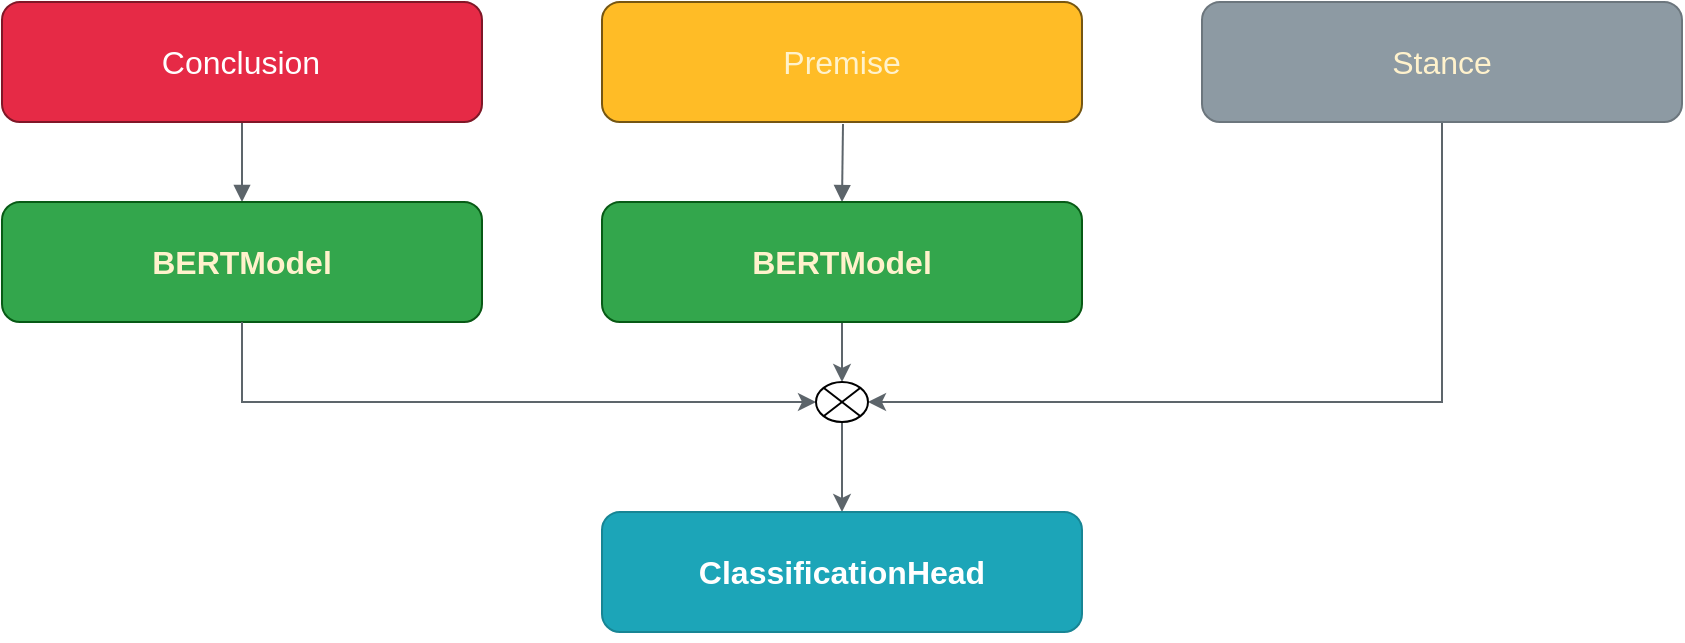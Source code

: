 <mxfile version="24.5.5" type="device">
  <diagram name="Page-1" id="mjmHAa35sXtPbU8m5dbU">
    <mxGraphModel dx="890" dy="476" grid="1" gridSize="10" guides="1" tooltips="1" connect="1" arrows="1" fold="1" page="1" pageScale="1" pageWidth="827" pageHeight="1169" math="0" shadow="0">
      <root>
        <mxCell id="0" />
        <mxCell id="1" parent="0" />
        <mxCell id="movXbXJbzVwTi7-d2fII-9" value="" style="curved=1;startArrow=none;endArrow=block;exitX=0.5;exitY=1;rounded=0;strokeColor=#5D656B;entryX=0.5;entryY=0;entryDx=0;entryDy=0;" edge="1" parent="1" target="movXbXJbzVwTi7-d2fII-84">
          <mxGeometry relative="1" as="geometry">
            <Array as="points" />
            <mxPoint x="160" y="180" as="sourcePoint" />
            <mxPoint x="159" y="210" as="targetPoint" />
          </mxGeometry>
        </mxCell>
        <mxCell id="movXbXJbzVwTi7-d2fII-61" value="" style="rounded=1;whiteSpace=wrap;html=1;fillColor=#E62A46;gradientColor=none;strokeColor=#801727;gradientDirection=north;" vertex="1" parent="1">
          <mxGeometry x="40" y="120" width="240" height="60" as="geometry" />
        </mxCell>
        <mxCell id="movXbXJbzVwTi7-d2fII-71" value="&lt;h6&gt;&lt;font style=&quot;font-weight: normal; font-size: 16px;&quot; color=&quot;#ffffff&quot;&gt;Conclusion&lt;/font&gt;&lt;/h6&gt;" style="text;strokeColor=none;align=center;fillColor=none;html=1;verticalAlign=middle;whiteSpace=wrap;rounded=0;" vertex="1" parent="1">
          <mxGeometry x="104.38" y="135" width="111.25" height="30" as="geometry" />
        </mxCell>
        <mxCell id="movXbXJbzVwTi7-d2fII-75" value="" style="curved=1;startArrow=none;endArrow=block;exitX=0.5;exitY=1;rounded=0;strokeColor=#5D656B;entryX=0.5;entryY=0;entryDx=0;entryDy=0;" edge="1" parent="1" target="movXbXJbzVwTi7-d2fII-86">
          <mxGeometry relative="1" as="geometry">
            <Array as="points" />
            <mxPoint x="460.5" y="181" as="sourcePoint" />
            <mxPoint x="459" y="210" as="targetPoint" />
          </mxGeometry>
        </mxCell>
        <mxCell id="movXbXJbzVwTi7-d2fII-98" value="" style="edgeStyle=orthogonalEdgeStyle;rounded=0;orthogonalLoop=1;jettySize=auto;html=1;fontColor=#5D656B;strokeColor=#5D656B;" edge="1" parent="1" source="movXbXJbzVwTi7-d2fII-91" target="movXbXJbzVwTi7-d2fII-78">
          <mxGeometry relative="1" as="geometry" />
        </mxCell>
        <mxCell id="movXbXJbzVwTi7-d2fII-78" value="" style="rounded=1;whiteSpace=wrap;html=1;fillColor=#1CA5B8;gradientColor=none;strokeColor=#178594;gradientDirection=north;" vertex="1" parent="1">
          <mxGeometry x="340" y="375" width="240" height="60" as="geometry" />
        </mxCell>
        <mxCell id="movXbXJbzVwTi7-d2fII-80" value="&lt;h6&gt;&lt;font style=&quot;font-size: 16px;&quot; color=&quot;#ffffff&quot;&gt;ClassificationHead&lt;/font&gt;&lt;/h6&gt;" style="text;strokeColor=none;align=center;fillColor=none;html=1;verticalAlign=middle;whiteSpace=wrap;rounded=0;fontSize=16;" vertex="1" parent="1">
          <mxGeometry x="385" y="390" width="150" height="30" as="geometry" />
        </mxCell>
        <mxCell id="movXbXJbzVwTi7-d2fII-82" value="" style="rounded=1;whiteSpace=wrap;html=1;fillColor=#FFBC26;gradientColor=none;strokeColor=#755612;gradientDirection=north;" vertex="1" parent="1">
          <mxGeometry x="340" y="120" width="240" height="60" as="geometry" />
        </mxCell>
        <mxCell id="movXbXJbzVwTi7-d2fII-84" value="" style="rounded=1;whiteSpace=wrap;html=1;fillColor=#33A64C;gradientColor=none;strokeColor=#075A15;gradientDirection=north;" vertex="1" parent="1">
          <mxGeometry x="40" y="220" width="240" height="60" as="geometry" />
        </mxCell>
        <mxCell id="movXbXJbzVwTi7-d2fII-103" value="" style="edgeStyle=orthogonalEdgeStyle;rounded=0;orthogonalLoop=1;jettySize=auto;html=1;strokeColor=#5D656B;" edge="1" parent="1" source="movXbXJbzVwTi7-d2fII-86" target="movXbXJbzVwTi7-d2fII-91">
          <mxGeometry relative="1" as="geometry" />
        </mxCell>
        <mxCell id="movXbXJbzVwTi7-d2fII-86" value="" style="rounded=1;whiteSpace=wrap;html=1;fillColor=#33A64C;gradientColor=none;strokeColor=#075A15;gradientDirection=north;" vertex="1" parent="1">
          <mxGeometry x="340" y="220" width="240" height="60" as="geometry" />
        </mxCell>
        <mxCell id="movXbXJbzVwTi7-d2fII-87" value="&lt;h6&gt;&lt;font style=&quot;font-size: 16px; font-weight: normal;&quot; color=&quot;#fff2cc&quot;&gt;Premise&lt;/font&gt;&lt;/h6&gt;" style="text;strokeColor=none;align=center;fillColor=none;html=1;verticalAlign=middle;whiteSpace=wrap;rounded=0;" vertex="1" parent="1">
          <mxGeometry x="395" y="135" width="130" height="30" as="geometry" />
        </mxCell>
        <mxCell id="movXbXJbzVwTi7-d2fII-89" value="&lt;h6&gt;&lt;font style=&quot;font-size: 16px;&quot; color=&quot;#fff2cc&quot;&gt;BERTModel&lt;/font&gt;&lt;/h6&gt;" style="text;strokeColor=none;align=center;fillColor=none;html=1;verticalAlign=middle;whiteSpace=wrap;rounded=0;" vertex="1" parent="1">
          <mxGeometry x="95" y="235" width="130" height="30" as="geometry" />
        </mxCell>
        <mxCell id="movXbXJbzVwTi7-d2fII-90" value="&lt;h6&gt;&lt;font style=&quot;font-size: 16px;&quot; color=&quot;#fff2cc&quot;&gt;BERTModel&lt;/font&gt;&lt;/h6&gt;" style="text;strokeColor=none;align=center;fillColor=none;html=1;verticalAlign=middle;whiteSpace=wrap;rounded=0;" vertex="1" parent="1">
          <mxGeometry x="395" y="235" width="130" height="30" as="geometry" />
        </mxCell>
        <mxCell id="movXbXJbzVwTi7-d2fII-108" style="edgeStyle=orthogonalEdgeStyle;rounded=0;orthogonalLoop=1;jettySize=auto;html=1;exitX=0.5;exitY=1;exitDx=0;exitDy=0;entryX=1;entryY=0.5;entryDx=0;entryDy=0;strokeColor=#5D656B;" edge="1" parent="1" source="movXbXJbzVwTi7-d2fII-101" target="movXbXJbzVwTi7-d2fII-91">
          <mxGeometry relative="1" as="geometry" />
        </mxCell>
        <mxCell id="movXbXJbzVwTi7-d2fII-109" style="edgeStyle=orthogonalEdgeStyle;rounded=0;orthogonalLoop=1;jettySize=auto;html=1;exitX=0.5;exitY=1;exitDx=0;exitDy=0;strokeColor=#5D656B;" edge="1" parent="1" source="movXbXJbzVwTi7-d2fII-84" target="movXbXJbzVwTi7-d2fII-91">
          <mxGeometry relative="1" as="geometry">
            <Array as="points">
              <mxPoint x="160" y="320" />
            </Array>
          </mxGeometry>
        </mxCell>
        <mxCell id="movXbXJbzVwTi7-d2fII-91" value="" style="shape=sumEllipse;perimeter=ellipsePerimeter;whiteSpace=wrap;html=1;backgroundOutline=1;" vertex="1" parent="1">
          <mxGeometry x="447" y="310" width="26" height="20" as="geometry" />
        </mxCell>
        <mxCell id="movXbXJbzVwTi7-d2fII-101" value="" style="rounded=1;whiteSpace=wrap;html=1;fillColor=#8D9AA3;gradientColor=none;strokeColor=#6C767D;gradientDirection=north;" vertex="1" parent="1">
          <mxGeometry x="640" y="120" width="240" height="60" as="geometry" />
        </mxCell>
        <mxCell id="movXbXJbzVwTi7-d2fII-106" value="&lt;h6&gt;&lt;font style=&quot;font-size: 16px; font-weight: normal;&quot; color=&quot;#fff2cc&quot;&gt;Stance&lt;/font&gt;&lt;/h6&gt;" style="text;strokeColor=none;align=center;fillColor=none;html=1;verticalAlign=middle;whiteSpace=wrap;rounded=0;" vertex="1" parent="1">
          <mxGeometry x="680" y="135" width="160" height="30" as="geometry" />
        </mxCell>
      </root>
    </mxGraphModel>
  </diagram>
</mxfile>
